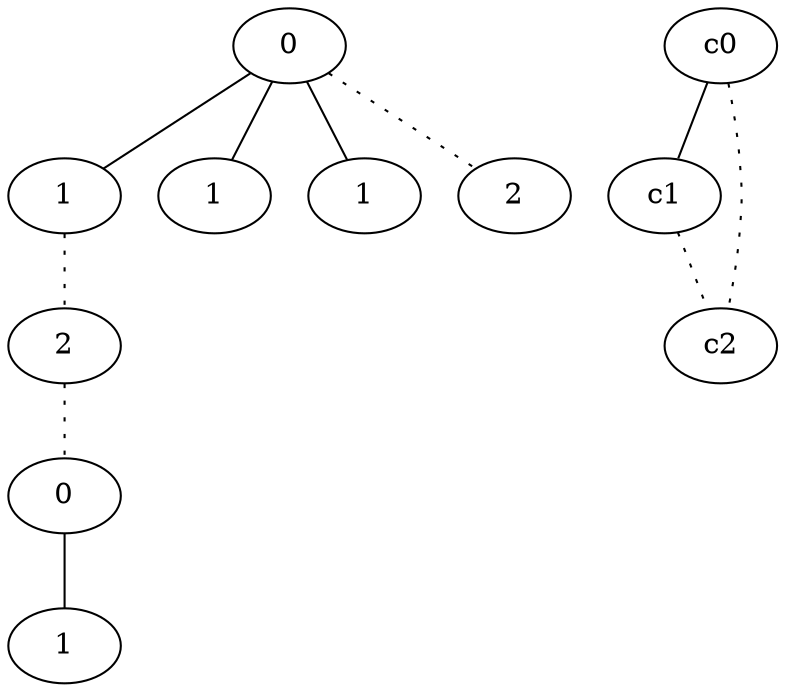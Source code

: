 graph {
a0[label=0];
a1[label=1];
a2[label=2];
a3[label=0];
a4[label=1];
a5[label=1];
a6[label=1];
a7[label=2];
a0 -- a1;
a0 -- a5;
a0 -- a6;
a0 -- a7 [style=dotted];
a1 -- a2 [style=dotted];
a2 -- a3 [style=dotted];
a3 -- a4;
c0 -- c1;
c0 -- c2 [style=dotted];
c1 -- c2 [style=dotted];
}
